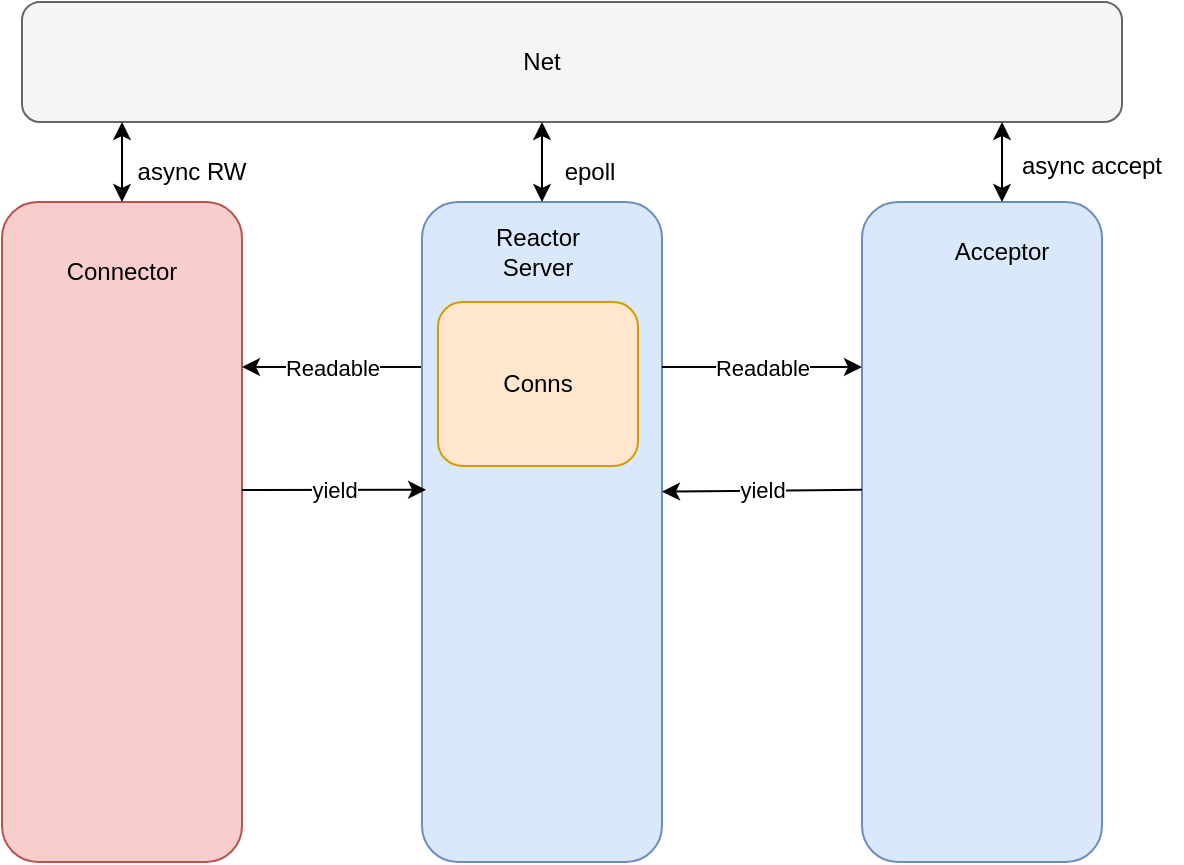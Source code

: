 <mxfile version="20.2.2" type="device"><diagram id="zqIVPT4i-wQILPM_DrgC" name="第 1 页"><mxGraphModel dx="869" dy="547" grid="1" gridSize="10" guides="1" tooltips="1" connect="1" arrows="1" fold="1" page="1" pageScale="1" pageWidth="827" pageHeight="1169" math="0" shadow="0"><root><mxCell id="0"/><mxCell id="1" parent="0"/><mxCell id="Gm44tcheh7hd69gUT6y8-13" value="" style="rounded=1;whiteSpace=wrap;html=1;fillColor=#dae8fc;strokeColor=#6c8ebf;" vertex="1" parent="1"><mxGeometry x="540" y="130" width="120" height="330" as="geometry"/></mxCell><mxCell id="Gm44tcheh7hd69gUT6y8-1" value="" style="rounded=1;whiteSpace=wrap;html=1;fillColor=#f8cecc;strokeColor=#b85450;" vertex="1" parent="1"><mxGeometry x="110" y="130" width="120" height="330" as="geometry"/></mxCell><mxCell id="Gm44tcheh7hd69gUT6y8-15" value="Readable" style="edgeStyle=orthogonalEdgeStyle;rounded=0;orthogonalLoop=1;jettySize=auto;html=1;exitX=0;exitY=0.25;exitDx=0;exitDy=0;entryX=1;entryY=0.25;entryDx=0;entryDy=0;" edge="1" parent="1" source="Gm44tcheh7hd69gUT6y8-2" target="Gm44tcheh7hd69gUT6y8-1"><mxGeometry relative="1" as="geometry"/></mxCell><mxCell id="Gm44tcheh7hd69gUT6y8-2" value="" style="rounded=1;whiteSpace=wrap;html=1;fillColor=#dae8fc;strokeColor=#6c8ebf;" vertex="1" parent="1"><mxGeometry x="320" y="130" width="120" height="330" as="geometry"/></mxCell><mxCell id="Gm44tcheh7hd69gUT6y8-3" value="Connector" style="text;html=1;strokeColor=none;fillColor=none;align=center;verticalAlign=middle;whiteSpace=wrap;rounded=0;" vertex="1" parent="1"><mxGeometry x="140" y="150" width="60" height="30" as="geometry"/></mxCell><mxCell id="Gm44tcheh7hd69gUT6y8-4" value="Reactor Server" style="text;html=1;strokeColor=none;fillColor=none;align=center;verticalAlign=middle;whiteSpace=wrap;rounded=0;" vertex="1" parent="1"><mxGeometry x="348" y="140" width="60" height="30" as="geometry"/></mxCell><mxCell id="Gm44tcheh7hd69gUT6y8-6" value="Acceptor" style="text;html=1;strokeColor=none;fillColor=none;align=center;verticalAlign=middle;whiteSpace=wrap;rounded=0;" vertex="1" parent="1"><mxGeometry x="580" y="140" width="60" height="30" as="geometry"/></mxCell><mxCell id="Gm44tcheh7hd69gUT6y8-10" value="Conns" style="rounded=1;whiteSpace=wrap;html=1;fillColor=#ffe6cc;strokeColor=#d79b00;" vertex="1" parent="1"><mxGeometry x="328" y="180" width="100" height="82" as="geometry"/></mxCell><mxCell id="Gm44tcheh7hd69gUT6y8-11" value="Readable" style="endArrow=classic;html=1;rounded=0;entryX=0;entryY=0.25;entryDx=0;entryDy=0;exitX=1;exitY=0.25;exitDx=0;exitDy=0;" edge="1" parent="1" source="Gm44tcheh7hd69gUT6y8-2" target="Gm44tcheh7hd69gUT6y8-13"><mxGeometry width="50" height="50" relative="1" as="geometry"><mxPoint x="440" y="154" as="sourcePoint"/><mxPoint x="560" y="212.5" as="targetPoint"/></mxGeometry></mxCell><mxCell id="Gm44tcheh7hd69gUT6y8-16" value="" style="rounded=1;whiteSpace=wrap;html=1;strokeColor=#666666;fillColor=#f5f5f5;fontColor=#333333;" vertex="1" parent="1"><mxGeometry x="120" y="30" width="550" height="60" as="geometry"/></mxCell><mxCell id="Gm44tcheh7hd69gUT6y8-18" value="Net" style="text;html=1;strokeColor=none;fillColor=none;align=center;verticalAlign=middle;whiteSpace=wrap;rounded=0;" vertex="1" parent="1"><mxGeometry x="350" y="45" width="60" height="30" as="geometry"/></mxCell><mxCell id="Gm44tcheh7hd69gUT6y8-22" value="async RW" style="text;html=1;strokeColor=none;fillColor=none;align=center;verticalAlign=middle;whiteSpace=wrap;rounded=0;" vertex="1" parent="1"><mxGeometry x="160" y="100" width="90" height="30" as="geometry"/></mxCell><mxCell id="Gm44tcheh7hd69gUT6y8-24" value="async accept" style="text;html=1;strokeColor=none;fillColor=none;align=center;verticalAlign=middle;whiteSpace=wrap;rounded=0;" vertex="1" parent="1"><mxGeometry x="610" y="97" width="90" height="30" as="geometry"/></mxCell><mxCell id="Gm44tcheh7hd69gUT6y8-26" value="epoll" style="text;html=1;strokeColor=none;fillColor=none;align=center;verticalAlign=middle;whiteSpace=wrap;rounded=0;" vertex="1" parent="1"><mxGeometry x="374" y="100" width="60" height="30" as="geometry"/></mxCell><mxCell id="Gm44tcheh7hd69gUT6y8-27" value="" style="endArrow=classic;startArrow=classic;html=1;rounded=0;targetPerimeterSpacing=0;entryX=0.5;entryY=0;entryDx=0;entryDy=0;" edge="1" parent="1" target="Gm44tcheh7hd69gUT6y8-2"><mxGeometry width="50" height="50" relative="1" as="geometry"><mxPoint x="380" y="90" as="sourcePoint"/><mxPoint x="376" y="120" as="targetPoint"/></mxGeometry></mxCell><mxCell id="Gm44tcheh7hd69gUT6y8-28" value="" style="endArrow=classic;startArrow=classic;html=1;rounded=0;targetPerimeterSpacing=0;entryX=0.5;entryY=0;entryDx=0;entryDy=0;" edge="1" parent="1" target="Gm44tcheh7hd69gUT6y8-1"><mxGeometry width="50" height="50" relative="1" as="geometry"><mxPoint x="170" y="90" as="sourcePoint"/><mxPoint x="380" y="210" as="targetPoint"/></mxGeometry></mxCell><mxCell id="Gm44tcheh7hd69gUT6y8-29" value="" style="endArrow=classic;startArrow=classic;html=1;rounded=0;targetPerimeterSpacing=0;" edge="1" parent="1"><mxGeometry width="50" height="50" relative="1" as="geometry"><mxPoint x="610" y="130" as="sourcePoint"/><mxPoint x="610" y="90" as="targetPoint"/></mxGeometry></mxCell><mxCell id="Gm44tcheh7hd69gUT6y8-32" value="yield" style="endArrow=classic;html=1;rounded=0;targetPerimeterSpacing=0;entryX=0.017;entryY=0.436;entryDx=0;entryDy=0;entryPerimeter=0;" edge="1" parent="1" target="Gm44tcheh7hd69gUT6y8-2"><mxGeometry width="50" height="50" relative="1" as="geometry"><mxPoint x="230" y="274" as="sourcePoint"/><mxPoint x="380" y="210" as="targetPoint"/></mxGeometry></mxCell><mxCell id="Gm44tcheh7hd69gUT6y8-33" value="yield" style="endArrow=classic;html=1;rounded=0;targetPerimeterSpacing=0;entryX=1;entryY=0.439;entryDx=0;entryDy=0;entryPerimeter=0;exitX=0;exitY=0.436;exitDx=0;exitDy=0;exitPerimeter=0;" edge="1" parent="1" source="Gm44tcheh7hd69gUT6y8-13" target="Gm44tcheh7hd69gUT6y8-2"><mxGeometry width="50" height="50" relative="1" as="geometry"><mxPoint x="330" y="260" as="sourcePoint"/><mxPoint x="380" y="210" as="targetPoint"/></mxGeometry></mxCell></root></mxGraphModel></diagram></mxfile>